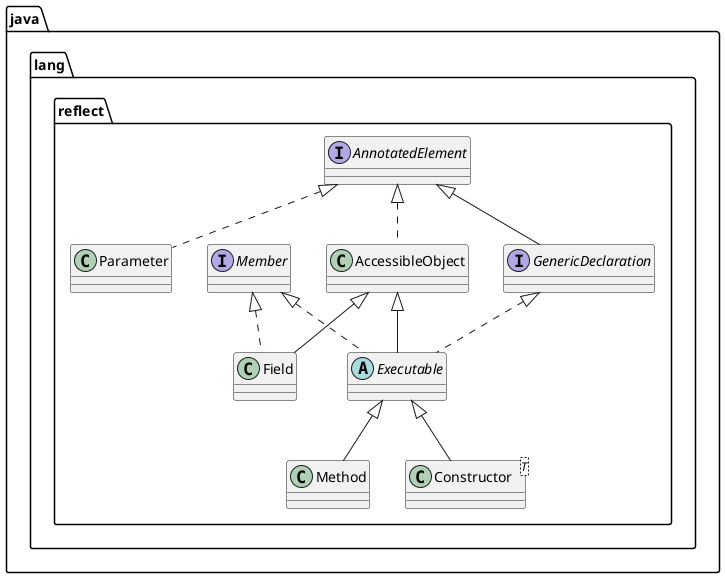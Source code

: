 @startuml

package java.lang.reflect{

    interface AnnotatedElement
    class AccessibleObject implements AnnotatedElement
    interface Member
    class Field extends AccessibleObject implements Member
    interface GenericDeclaration extends AnnotatedElement
    abstract class Executable extends AccessibleObject implements Member, GenericDeclaration
    class Method extends Executable
    class Constructor<T> extends Executable
    class Parameter implements AnnotatedElement

}

@enduml
